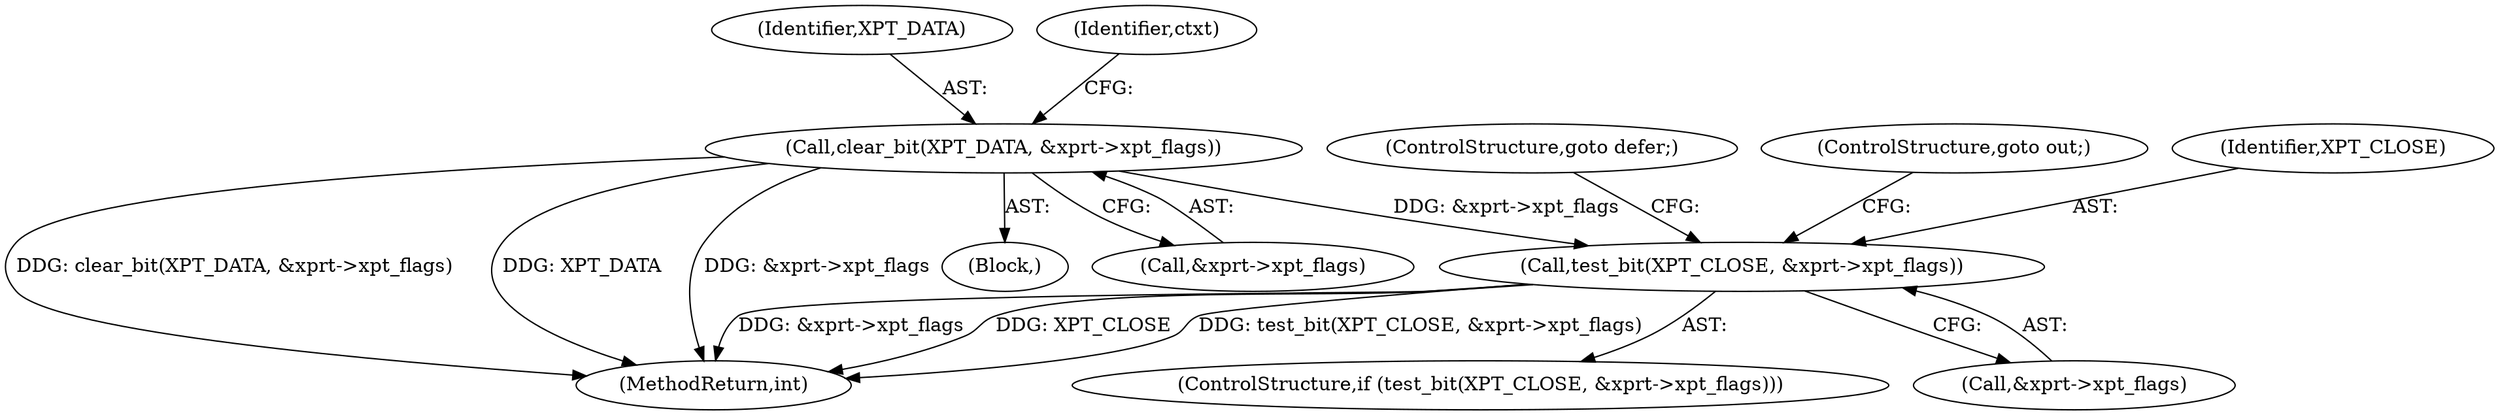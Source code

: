 digraph "0_linux_c70422f760c120480fee4de6c38804c72aa26bc1_30@pointer" {
"1000192" [label="(Call,test_bit(XPT_CLOSE, &xprt->xpt_flags))"];
"1000173" [label="(Call,clear_bit(XPT_DATA, &xprt->xpt_flags))"];
"1000192" [label="(Call,test_bit(XPT_CLOSE, &xprt->xpt_flags))"];
"1000198" [label="(ControlStructure,goto defer;)"];
"1000191" [label="(ControlStructure,if (test_bit(XPT_CLOSE, &xprt->xpt_flags)))"];
"1000169" [label="(Block,)"];
"1000175" [label="(Call,&xprt->xpt_flags)"];
"1000174" [label="(Identifier,XPT_DATA)"];
"1000180" [label="(Identifier,ctxt)"];
"1000194" [label="(Call,&xprt->xpt_flags)"];
"1000199" [label="(ControlStructure,goto out;)"];
"1000173" [label="(Call,clear_bit(XPT_DATA, &xprt->xpt_flags))"];
"1000193" [label="(Identifier,XPT_CLOSE)"];
"1000396" [label="(MethodReturn,int)"];
"1000192" -> "1000191"  [label="AST: "];
"1000192" -> "1000194"  [label="CFG: "];
"1000193" -> "1000192"  [label="AST: "];
"1000194" -> "1000192"  [label="AST: "];
"1000198" -> "1000192"  [label="CFG: "];
"1000199" -> "1000192"  [label="CFG: "];
"1000192" -> "1000396"  [label="DDG: &xprt->xpt_flags"];
"1000192" -> "1000396"  [label="DDG: XPT_CLOSE"];
"1000192" -> "1000396"  [label="DDG: test_bit(XPT_CLOSE, &xprt->xpt_flags)"];
"1000173" -> "1000192"  [label="DDG: &xprt->xpt_flags"];
"1000173" -> "1000169"  [label="AST: "];
"1000173" -> "1000175"  [label="CFG: "];
"1000174" -> "1000173"  [label="AST: "];
"1000175" -> "1000173"  [label="AST: "];
"1000180" -> "1000173"  [label="CFG: "];
"1000173" -> "1000396"  [label="DDG: clear_bit(XPT_DATA, &xprt->xpt_flags)"];
"1000173" -> "1000396"  [label="DDG: XPT_DATA"];
"1000173" -> "1000396"  [label="DDG: &xprt->xpt_flags"];
}

